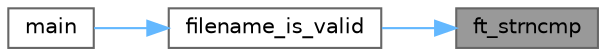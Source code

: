 digraph "ft_strncmp"
{
 // INTERACTIVE_SVG=YES
 // LATEX_PDF_SIZE
  bgcolor="transparent";
  edge [fontname=Helvetica,fontsize=10,labelfontname=Helvetica,labelfontsize=10];
  node [fontname=Helvetica,fontsize=10,shape=box,height=0.2,width=0.4];
  rankdir="RL";
  Node1 [label="ft_strncmp",height=0.2,width=0.4,color="gray40", fillcolor="grey60", style="filled", fontcolor="black",tooltip="Compare the first n bytes of two strings."];
  Node1 -> Node2 [dir="back",color="steelblue1",style="solid"];
  Node2 [label="filename_is_valid",height=0.2,width=0.4,color="grey40", fillcolor="white", style="filled",URL="$read__map_8c.html#a287e1eb420c186ddb3ca11b0d5b6cab4",tooltip="Checks if the given filename is valid and ends with \".cub\"."];
  Node2 -> Node3 [dir="back",color="steelblue1",style="solid"];
  Node3 [label="main",height=0.2,width=0.4,color="grey40", fillcolor="white", style="filled",URL="$main_8c.html#a3c04138a5bfe5d72780bb7e82a18e627",tooltip=" "];
}
